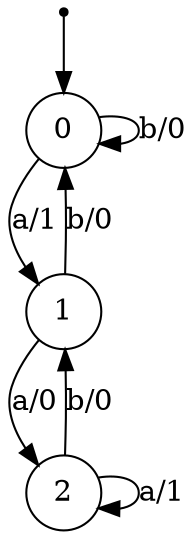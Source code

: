 digraph fsm{
	s_0 [label="0" shape="circle"]
	s_1 [label="1" shape="circle"]
	s_2 [label="2" shape="circle"]
	qi [shape = point]
	qi -> s_0
	
	s_1 -> s_0 [label="b/0"]
	
	s_0 -> s_0 [label="b/0"]
	
	s_0 -> s_1 [label="a/1"]
	
	s_2 -> s_1 [label="b/0"]
	
	s_2 -> s_2 [label="a/1"]
	
	s_1 -> s_2 [label="a/0"]
}